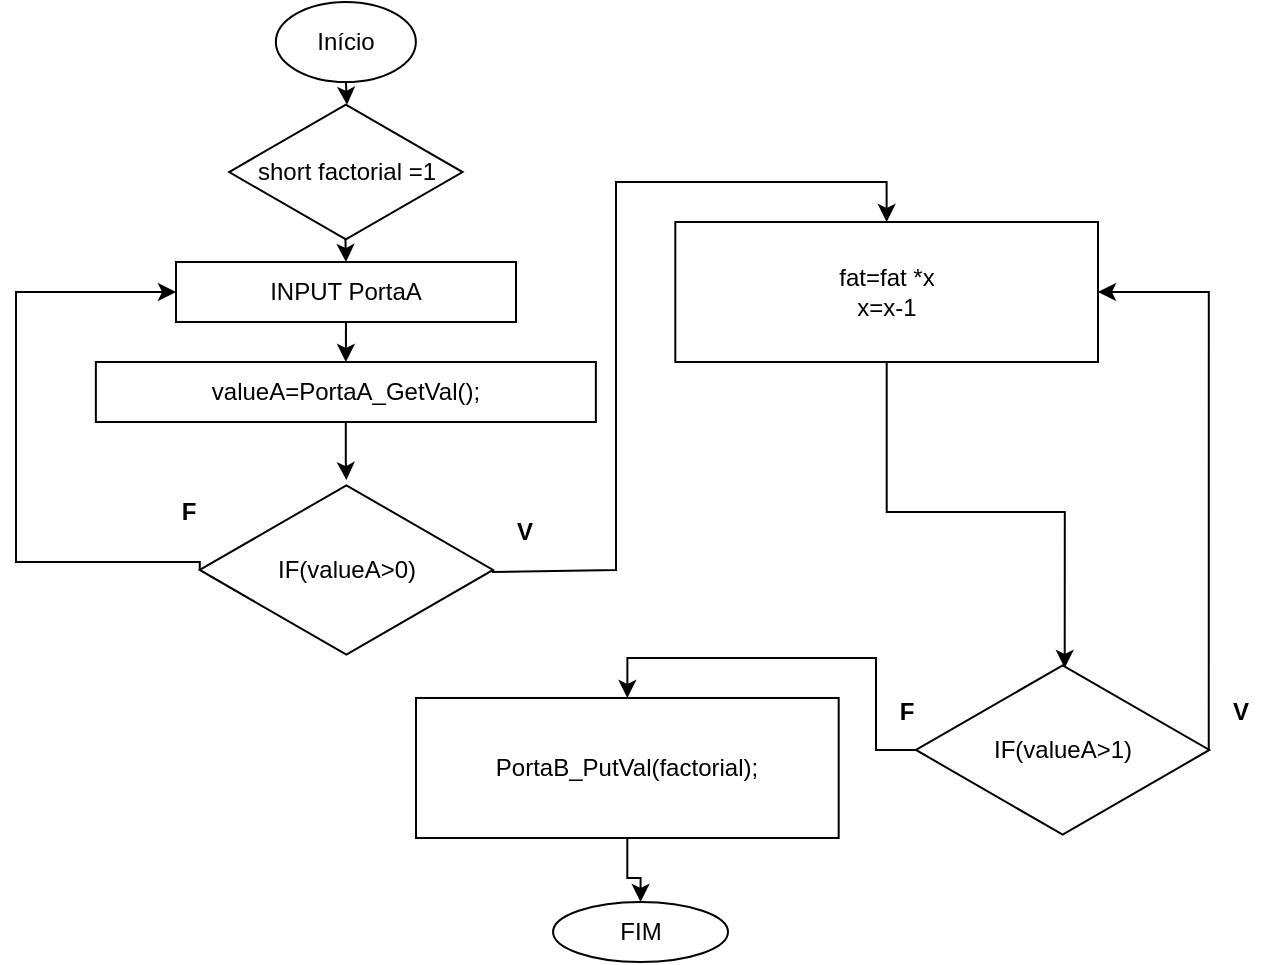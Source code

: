 <mxfile version="21.5.2" type="device">
  <diagram id="XMUXtyX5-fALYA9FIsvU" name="Página-1">
    <mxGraphModel dx="505" dy="444" grid="1" gridSize="10" guides="1" tooltips="1" connect="1" arrows="1" fold="1" page="1" pageScale="1" pageWidth="827" pageHeight="1169" math="0" shadow="0">
      <root>
        <mxCell id="0" />
        <mxCell id="1" parent="0" />
        <mxCell id="8DO1Rx4T9jfybCHXWFRA-1" value="Início" style="ellipse;whiteSpace=wrap;html=1;" parent="1" vertex="1">
          <mxGeometry x="1039.93" y="20" width="70" height="40" as="geometry" />
        </mxCell>
        <mxCell id="8DO1Rx4T9jfybCHXWFRA-3" value="short factorial =1" style="html=1;whiteSpace=wrap;aspect=fixed;shape=isoRectangle;" parent="1" vertex="1">
          <mxGeometry x="1016.56" y="70" width="116.74" height="70.04" as="geometry" />
        </mxCell>
        <mxCell id="8DO1Rx4T9jfybCHXWFRA-4" value="INPUT PortaA" style="rounded=0;whiteSpace=wrap;html=1;" parent="1" vertex="1">
          <mxGeometry x="990" y="150" width="170" height="30" as="geometry" />
        </mxCell>
        <mxCell id="8DO1Rx4T9jfybCHXWFRA-5" value="" style="endArrow=classic;html=1;rounded=0;exitX=0.5;exitY=1;exitDx=0;exitDy=0;entryX=0.505;entryY=0.02;entryDx=0;entryDy=0;entryPerimeter=0;" parent="1" source="8DO1Rx4T9jfybCHXWFRA-1" target="8DO1Rx4T9jfybCHXWFRA-3" edge="1">
          <mxGeometry width="50" height="50" relative="1" as="geometry">
            <mxPoint x="1069.93" y="160" as="sourcePoint" />
            <mxPoint x="1119.93" y="110" as="targetPoint" />
          </mxGeometry>
        </mxCell>
        <mxCell id="8DO1Rx4T9jfybCHXWFRA-6" value="" style="endArrow=classic;html=1;rounded=0;exitX=0.498;exitY=0.969;exitDx=0;exitDy=0;entryX=0.5;entryY=0;entryDx=0;entryDy=0;exitPerimeter=0;" parent="1" source="8DO1Rx4T9jfybCHXWFRA-3" target="8DO1Rx4T9jfybCHXWFRA-4" edge="1">
          <mxGeometry width="50" height="50" relative="1" as="geometry">
            <mxPoint x="1074.93" y="60" as="sourcePoint" />
            <mxPoint x="1075.347" y="81" as="targetPoint" />
          </mxGeometry>
        </mxCell>
        <mxCell id="pMfjRO8CdZ-wyCT3olOF-5" style="edgeStyle=orthogonalEdgeStyle;rounded=0;orthogonalLoop=1;jettySize=auto;html=1;entryX=0.5;entryY=0;entryDx=0;entryDy=0;exitX=0.996;exitY=0.511;exitDx=0;exitDy=0;exitPerimeter=0;" parent="1" source="8DO1Rx4T9jfybCHXWFRA-7" target="pMfjRO8CdZ-wyCT3olOF-4" edge="1">
          <mxGeometry relative="1" as="geometry">
            <Array as="points">
              <mxPoint x="1148" y="304" />
              <mxPoint x="1210" y="304" />
              <mxPoint x="1210" y="110" />
              <mxPoint x="1345" y="110" />
            </Array>
          </mxGeometry>
        </mxCell>
        <mxCell id="8DO1Rx4T9jfybCHXWFRA-7" value="IF(valueA&amp;gt;0)" style="html=1;whiteSpace=wrap;aspect=fixed;shape=isoRectangle;" parent="1" vertex="1">
          <mxGeometry x="1001.86" y="260" width="146.67" height="87.99" as="geometry" />
        </mxCell>
        <mxCell id="8DO1Rx4T9jfybCHXWFRA-13" value="&lt;b&gt;F&lt;/b&gt;" style="text;html=1;align=center;verticalAlign=middle;resizable=0;points=[];autosize=1;strokeColor=none;fillColor=none;" parent="1" vertex="1">
          <mxGeometry x="989.93" y="190" width="30" height="30" as="geometry" />
        </mxCell>
        <mxCell id="8DO1Rx4T9jfybCHXWFRA-14" value="" style="endArrow=classic;html=1;rounded=0;exitX=0.5;exitY=1;exitDx=0;exitDy=0;entryX=0.5;entryY=0;entryDx=0;entryDy=0;" parent="1" source="8DO1Rx4T9jfybCHXWFRA-4" target="pMfjRO8CdZ-wyCT3olOF-1" edge="1">
          <mxGeometry width="50" height="50" relative="1" as="geometry">
            <mxPoint x="1084.763" y="138.45" as="sourcePoint" />
            <mxPoint x="1084.93" y="160" as="targetPoint" />
          </mxGeometry>
        </mxCell>
        <mxCell id="8DO1Rx4T9jfybCHXWFRA-15" value="&lt;b&gt;V&lt;/b&gt;" style="text;html=1;align=center;verticalAlign=middle;resizable=0;points=[];autosize=1;strokeColor=none;fillColor=none;" parent="1" vertex="1">
          <mxGeometry x="1129.93" y="190" width="30" height="30" as="geometry" />
        </mxCell>
        <mxCell id="8DO1Rx4T9jfybCHXWFRA-49" value="" style="edgeStyle=segmentEdgeStyle;endArrow=classic;html=1;rounded=0;fontSize=11;exitX=0;exitY=0.499;exitDx=0;exitDy=0;exitPerimeter=0;entryX=0;entryY=0.5;entryDx=0;entryDy=0;" parent="1" source="8DO1Rx4T9jfybCHXWFRA-7" target="8DO1Rx4T9jfybCHXWFRA-4" edge="1">
          <mxGeometry width="50" height="50" relative="1" as="geometry">
            <mxPoint x="959.93" y="360" as="sourcePoint" />
            <mxPoint x="722.84" y="427.99" as="targetPoint" />
            <Array as="points">
              <mxPoint x="1002" y="300" />
              <mxPoint x="910" y="300" />
              <mxPoint x="910" y="165" />
            </Array>
          </mxGeometry>
        </mxCell>
        <mxCell id="8DO1Rx4T9jfybCHXWFRA-67" value="FIM" style="ellipse;whiteSpace=wrap;html=1;" parent="1" vertex="1">
          <mxGeometry x="1178.53" y="470" width="87.47" height="30" as="geometry" />
        </mxCell>
        <mxCell id="pMfjRO8CdZ-wyCT3olOF-2" style="edgeStyle=orthogonalEdgeStyle;rounded=0;orthogonalLoop=1;jettySize=auto;html=1;entryX=0.5;entryY=-0.011;entryDx=0;entryDy=0;entryPerimeter=0;" parent="1" source="pMfjRO8CdZ-wyCT3olOF-1" target="8DO1Rx4T9jfybCHXWFRA-7" edge="1">
          <mxGeometry relative="1" as="geometry" />
        </mxCell>
        <mxCell id="pMfjRO8CdZ-wyCT3olOF-1" value="valueA=PortaA_GetVal();" style="rounded=0;whiteSpace=wrap;html=1;" parent="1" vertex="1">
          <mxGeometry x="949.93" y="200" width="250" height="30" as="geometry" />
        </mxCell>
        <mxCell id="pMfjRO8CdZ-wyCT3olOF-3" value="&lt;b&gt;F&lt;/b&gt;" style="text;html=1;align=center;verticalAlign=middle;resizable=0;points=[];autosize=1;strokeColor=none;fillColor=none;" parent="1" vertex="1">
          <mxGeometry x="980.77" y="260" width="30" height="30" as="geometry" />
        </mxCell>
        <mxCell id="pMfjRO8CdZ-wyCT3olOF-6" style="edgeStyle=orthogonalEdgeStyle;rounded=0;orthogonalLoop=1;jettySize=auto;html=1;entryX=1;entryY=0.5;entryDx=0;entryDy=0;exitX=0.998;exitY=0.5;exitDx=0;exitDy=0;exitPerimeter=0;" parent="1" source="pMfjRO8CdZ-wyCT3olOF-8" target="pMfjRO8CdZ-wyCT3olOF-4" edge="1">
          <mxGeometry relative="1" as="geometry">
            <Array as="points">
              <mxPoint x="1506" y="165" />
            </Array>
          </mxGeometry>
        </mxCell>
        <mxCell id="pMfjRO8CdZ-wyCT3olOF-9" style="edgeStyle=orthogonalEdgeStyle;rounded=0;orthogonalLoop=1;jettySize=auto;html=1;entryX=0.507;entryY=0.034;entryDx=0;entryDy=0;entryPerimeter=0;" parent="1" source="pMfjRO8CdZ-wyCT3olOF-4" target="pMfjRO8CdZ-wyCT3olOF-8" edge="1">
          <mxGeometry relative="1" as="geometry" />
        </mxCell>
        <mxCell id="pMfjRO8CdZ-wyCT3olOF-4" value="fat=fat *x&lt;br&gt;x=x-1" style="rounded=0;whiteSpace=wrap;html=1;" parent="1" vertex="1">
          <mxGeometry x="1239.66" y="130" width="211.34" height="70" as="geometry" />
        </mxCell>
        <mxCell id="pMfjRO8CdZ-wyCT3olOF-7" value="&lt;b&gt;V&lt;/b&gt;" style="text;html=1;align=center;verticalAlign=middle;resizable=0;points=[];autosize=1;strokeColor=none;fillColor=none;" parent="1" vertex="1">
          <mxGeometry x="1506.67" y="360" width="30" height="30" as="geometry" />
        </mxCell>
        <mxCell id="pMfjRO8CdZ-wyCT3olOF-10" style="edgeStyle=orthogonalEdgeStyle;rounded=0;orthogonalLoop=1;jettySize=auto;html=1;entryX=0.5;entryY=0;entryDx=0;entryDy=0;" parent="1" source="pMfjRO8CdZ-wyCT3olOF-8" target="pMfjRO8CdZ-wyCT3olOF-11" edge="1">
          <mxGeometry relative="1" as="geometry">
            <mxPoint x="1074.935" y="580" as="targetPoint" />
          </mxGeometry>
        </mxCell>
        <mxCell id="pMfjRO8CdZ-wyCT3olOF-8" value="IF(valueA&amp;gt;1)" style="html=1;whiteSpace=wrap;aspect=fixed;shape=isoRectangle;" parent="1" vertex="1">
          <mxGeometry x="1360" y="350" width="146.67" height="87.99" as="geometry" />
        </mxCell>
        <mxCell id="pMfjRO8CdZ-wyCT3olOF-12" style="edgeStyle=orthogonalEdgeStyle;rounded=0;orthogonalLoop=1;jettySize=auto;html=1;entryX=0.5;entryY=0;entryDx=0;entryDy=0;" parent="1" source="pMfjRO8CdZ-wyCT3olOF-11" target="8DO1Rx4T9jfybCHXWFRA-67" edge="1">
          <mxGeometry relative="1" as="geometry" />
        </mxCell>
        <mxCell id="pMfjRO8CdZ-wyCT3olOF-11" value="PortaB_PutVal(factorial);" style="rounded=0;whiteSpace=wrap;html=1;" parent="1" vertex="1">
          <mxGeometry x="1110" y="367.99" width="211.34" height="70" as="geometry" />
        </mxCell>
        <mxCell id="19HV60XI8AtRuWl_QMz7-1" value="&lt;b&gt;V&lt;/b&gt;" style="text;html=1;align=center;verticalAlign=middle;resizable=0;points=[];autosize=1;strokeColor=none;fillColor=none;" vertex="1" parent="1">
          <mxGeometry x="1148.53" y="270" width="30" height="30" as="geometry" />
        </mxCell>
        <mxCell id="19HV60XI8AtRuWl_QMz7-2" value="&lt;b&gt;F&lt;/b&gt;" style="text;html=1;align=center;verticalAlign=middle;resizable=0;points=[];autosize=1;strokeColor=none;fillColor=none;" vertex="1" parent="1">
          <mxGeometry x="1340" y="360" width="30" height="30" as="geometry" />
        </mxCell>
      </root>
    </mxGraphModel>
  </diagram>
</mxfile>
